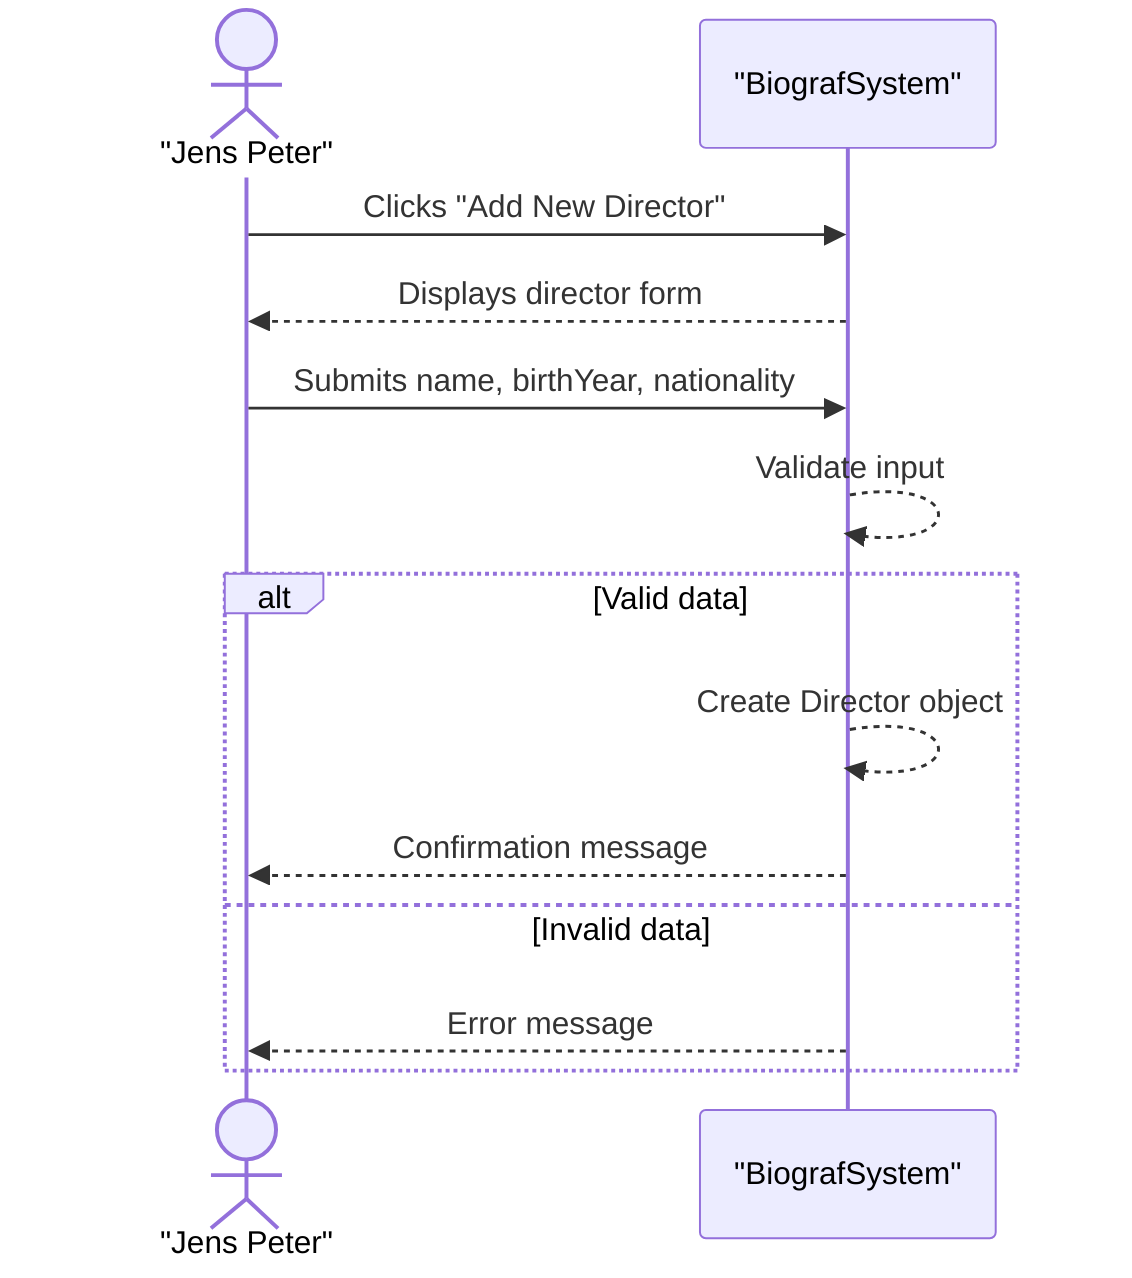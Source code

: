 ﻿sequenceDiagram
    actor JensPeter as "Jens Peter"
    participant System as "BiografSystem"

    JensPeter->>System: Clicks "Add New Director"
    System-->>JensPeter: Displays director form

    JensPeter->>System: Submits name, birthYear, nationality
    System-->>System: Validate input
    alt Valid data
        System-->>System: Create Director object
        System-->>JensPeter: Confirmation message
    else Invalid data
        System-->>JensPeter: Error message
    end